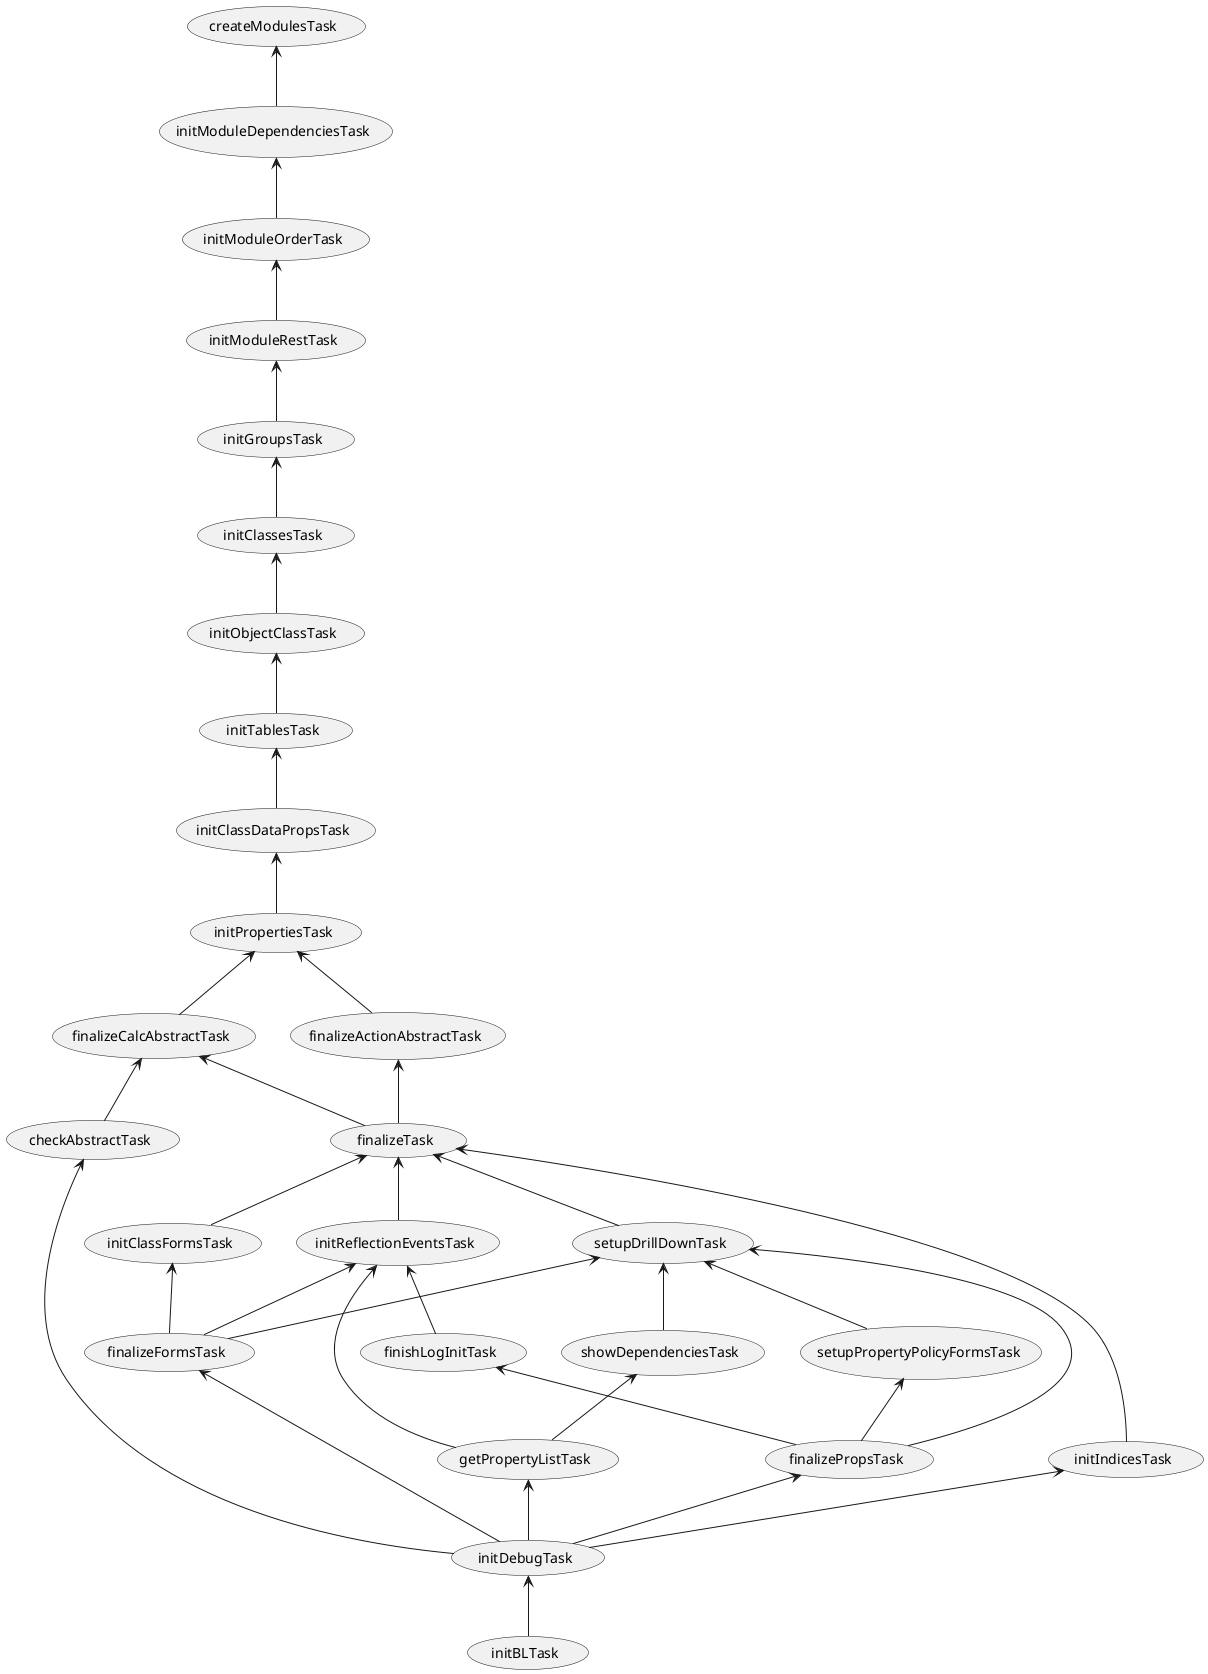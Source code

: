 для просмотра нужен плагин
    http://plugins.jetbrains.com/plugin/7017?pr=
    + Graphviz

@startuml

(createModulesTask) <-- (initModuleDependenciesTask)
(initModuleDependenciesTask) <-- (initModuleOrderTask)
(initModuleOrderTask) <-- (initModuleRestTask)
(initModuleRestTask) <-- (initGroupsTask)
(initGroupsTask) <-- (initClassesTask)
(initClassesTask) <-- (initObjectClassTask)
(initObjectClassTask) <-- (initTablesTask)
(initTablesTask) <-- (initClassDataPropsTask)
(initClassDataPropsTask) <-- (initPropertiesTask)
(initPropertiesTask) <-- (finalizeCalcAbstractTask)
(initPropertiesTask) <-- (finalizeActionAbstractTask)
(finalizeCalcAbstractTask) <-- (checkAbstractTask)
(finalizeCalcAbstractTask) <-- (finalizeTask)
(finalizeActionAbstractTask) <-- (finalizeTask)
(finalizeTask) <-- (initReflectionEventsTask)
(initReflectionEventsTask) <-- (finishLogInitTask)
(setupDrillDownTask) <-- (setupPropertyPolicyFormsTask)
(finalizeTask) <-- (setupDrillDownTask)
(setupDrillDownTask) <-- (showDependenciesTask)
(initReflectionEventsTask) <-- (getPropertyListTask)
(showDependenciesTask) <-- (getPropertyListTask)
(setupDrillDownTask) <-- (finalizePropsTask)
(finishLogInitTask) <-- (finalizePropsTask)
(setupPropertyPolicyFormsTask) <-- (finalizePropsTask)
(finalizeTask) <-- (initClassFormsTask)
(finalizeTask) <-- (initIndicesTask)
(initClassFormsTask) <-- (finalizeFormsTask)
(setupDrillDownTask) <-- (finalizeFormsTask)
(initReflectionEventsTask) <-- (finalizeFormsTask)
(checkAbstractTask) <-- (initDebugTask)
(getPropertyListTask) <-- (initDebugTask)
(finalizePropsTask) <-- (initDebugTask)
(initIndicesTask) <-- (initDebugTask)
(finalizeFormsTask) <-- (initDebugTask)
(initDebugTask) <-- (initBLTask)

@enduml
